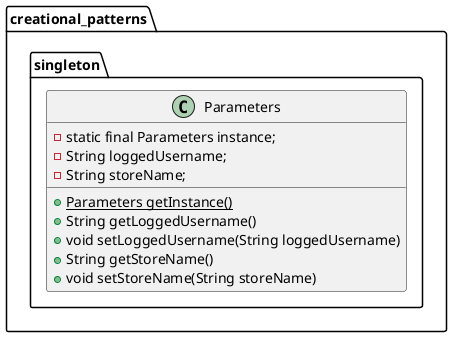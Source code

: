 @startuml
'https://plantuml.com/class-diagram

package creational_patterns{

    package singleton {

        class Parameters {

            - static final Parameters instance;
            - String loggedUsername;
            - String storeName;

            + {static} Parameters getInstance()
            + String getLoggedUsername()
            + void setLoggedUsername(String loggedUsername)
            + String getStoreName()
            + void setStoreName(String storeName)

        }

    }

}

@enduml
